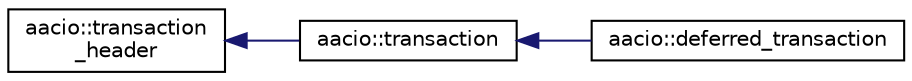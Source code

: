 digraph "Graphical Class Hierarchy"
{
  edge [fontname="Helvetica",fontsize="10",labelfontname="Helvetica",labelfontsize="10"];
  node [fontname="Helvetica",fontsize="10",shape=record];
  rankdir="LR";
  Node0 [label="aacio::transaction\l_header",height=0.2,width=0.4,color="black", fillcolor="white", style="filled",URL="$classaacio_1_1transaction__header.html"];
  Node0 -> Node1 [dir="back",color="midnightblue",fontsize="10",style="solid",fontname="Helvetica"];
  Node1 [label="aacio::transaction",height=0.2,width=0.4,color="black", fillcolor="white", style="filled",URL="$classaacio_1_1transaction.html"];
  Node1 -> Node2 [dir="back",color="midnightblue",fontsize="10",style="solid",fontname="Helvetica"];
  Node2 [label="aacio::deferred_transaction",height=0.2,width=0.4,color="black", fillcolor="white", style="filled",URL="$classaacio_1_1deferred__transaction.html"];
}
